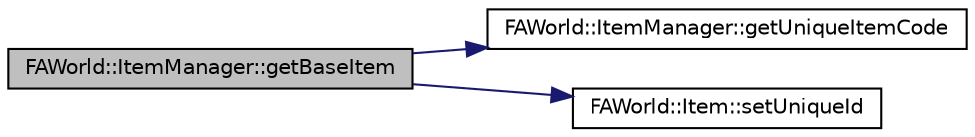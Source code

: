 digraph G
{
  edge [fontname="Helvetica",fontsize="10",labelfontname="Helvetica",labelfontsize="10"];
  node [fontname="Helvetica",fontsize="10",shape=record];
  rankdir="LR";
  Node1 [label="FAWorld::ItemManager::getBaseItem",height=0.2,width=0.4,color="black", fillcolor="grey75", style="filled" fontcolor="black"];
  Node1 -> Node2 [color="midnightblue",fontsize="10",style="solid",fontname="Helvetica"];
  Node2 [label="FAWorld::ItemManager::getUniqueItemCode",height=0.2,width=0.4,color="black", fillcolor="white", style="filled",URL="$class_f_a_world_1_1_item_manager.html#a3088dac1c9c52f556e3d990b15b18ba1"];
  Node1 -> Node3 [color="midnightblue",fontsize="10",style="solid",fontname="Helvetica"];
  Node3 [label="FAWorld::Item::setUniqueId",height=0.2,width=0.4,color="black", fillcolor="white", style="filled",URL="$class_f_a_world_1_1_item.html#ad862c017566cf087e7427ca4d95e63dd"];
}
